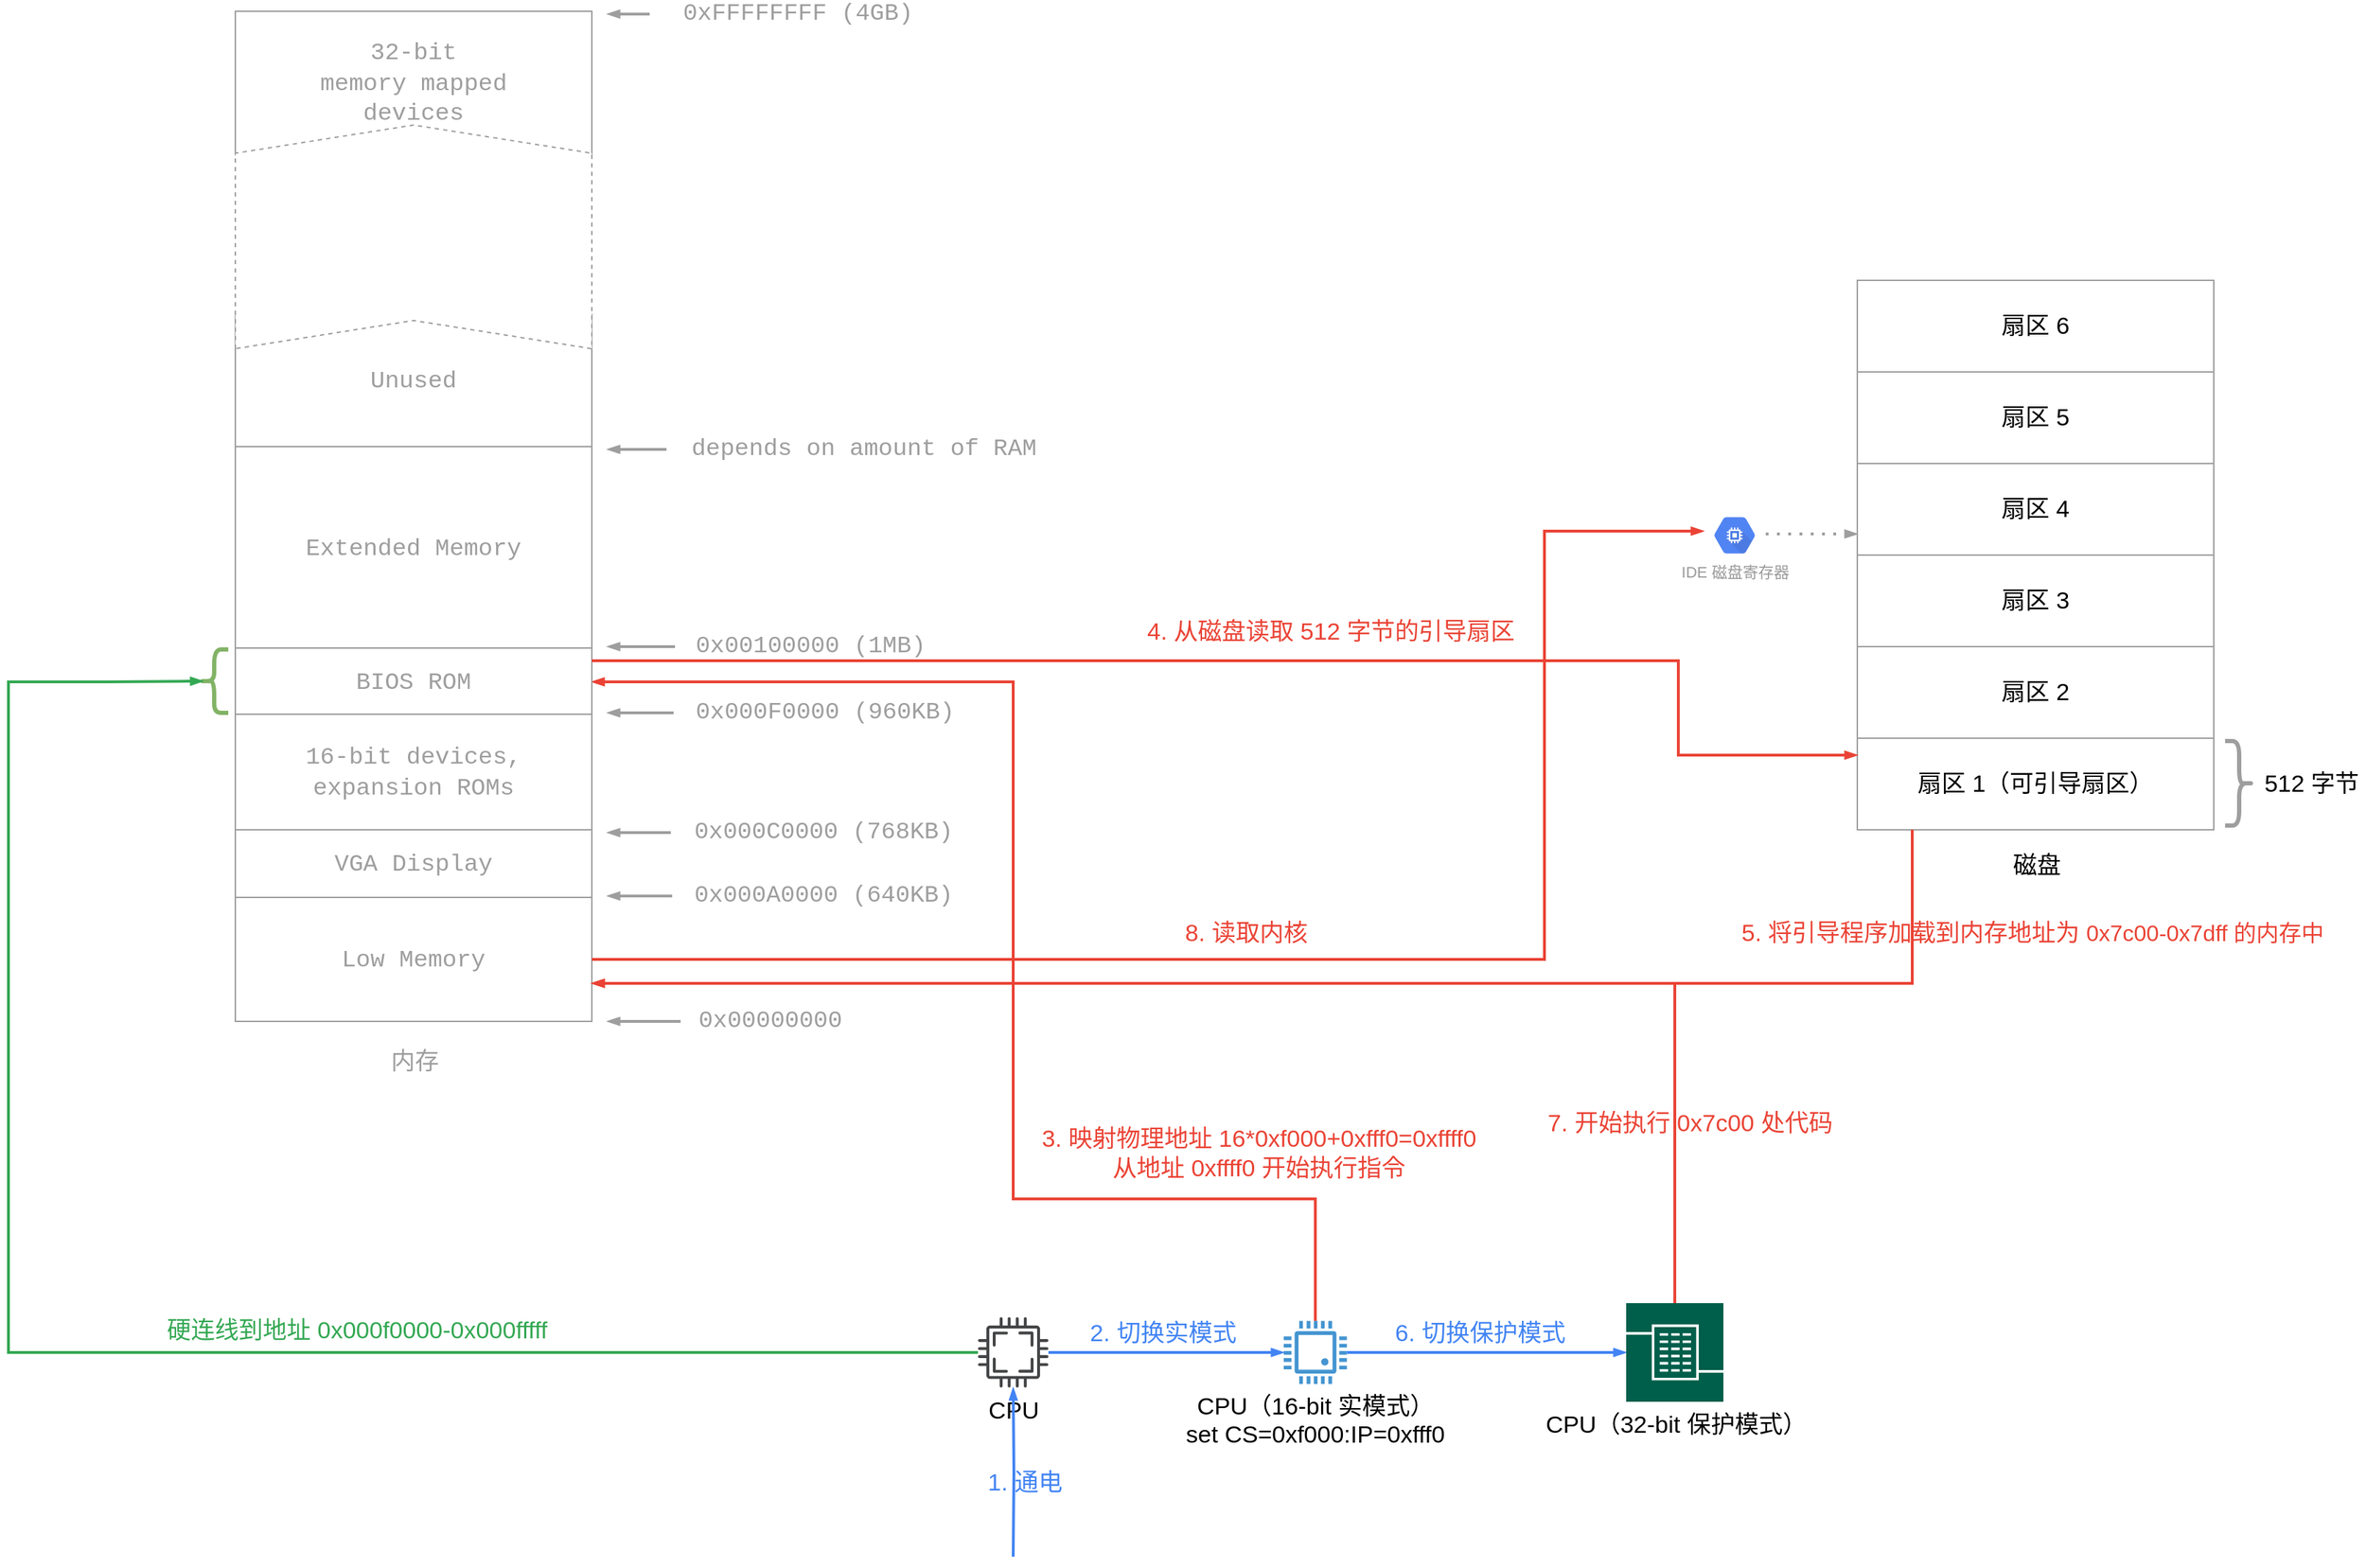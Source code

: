 <mxfile version="13.0.3" type="device"><diagram id="oOpJRDmWExqatZ8IwV0C" name="第 1 页"><mxGraphModel dx="2466" dy="1220" grid="0" gridSize="10" guides="1" tooltips="1" connect="1" arrows="1" fold="1" page="0" pageScale="1" pageWidth="827" pageHeight="1169" math="0" shadow="0"><root><mxCell id="0"/><mxCell id="1" parent="0"/><mxCell id="VMdWNYW3mGZqRsmeeWVC-7" value="扇区 1（可引导扇区）" style="rounded=0;whiteSpace=wrap;html=1;labelBackgroundColor=none;fontSize=17;fontColor=#000000;align=center;strokeColor=#9E9E9E;" vertex="1" parent="1"><mxGeometry x="1022" y="665" width="253" height="65" as="geometry"/></mxCell><mxCell id="VMdWNYW3mGZqRsmeeWVC-9" value="扇区 2" style="rounded=0;whiteSpace=wrap;html=1;labelBackgroundColor=none;fontSize=17;fontColor=#000000;align=center;strokeColor=#9E9E9E;" vertex="1" parent="1"><mxGeometry x="1022" y="600" width="253" height="65" as="geometry"/></mxCell><mxCell id="VMdWNYW3mGZqRsmeeWVC-10" value="扇区 3" style="rounded=0;whiteSpace=wrap;html=1;labelBackgroundColor=none;fontSize=17;fontColor=#000000;align=center;strokeColor=#9E9E9E;" vertex="1" parent="1"><mxGeometry x="1022" y="535" width="253" height="65" as="geometry"/></mxCell><mxCell id="VMdWNYW3mGZqRsmeeWVC-11" value="扇区 4" style="rounded=0;whiteSpace=wrap;html=1;labelBackgroundColor=none;fontSize=17;fontColor=#000000;align=center;strokeColor=#9E9E9E;" vertex="1" parent="1"><mxGeometry x="1022" y="470" width="253" height="65" as="geometry"/></mxCell><mxCell id="VMdWNYW3mGZqRsmeeWVC-12" value="扇区 5" style="rounded=0;whiteSpace=wrap;html=1;labelBackgroundColor=none;fontSize=17;fontColor=#000000;align=center;strokeColor=#9E9E9E;" vertex="1" parent="1"><mxGeometry x="1022" y="405" width="253" height="65" as="geometry"/></mxCell><mxCell id="VMdWNYW3mGZqRsmeeWVC-13" value="扇区 6" style="rounded=0;whiteSpace=wrap;html=1;labelBackgroundColor=none;fontSize=17;fontColor=#000000;align=center;strokeColor=#9E9E9E;" vertex="1" parent="1"><mxGeometry x="1022" y="340" width="253" height="65" as="geometry"/></mxCell><mxCell id="VMdWNYW3mGZqRsmeeWVC-14" value="CPU" style="pointerEvents=1;shadow=0;dashed=0;html=1;strokeColor=none;fillColor=#434445;aspect=fixed;labelPosition=center;verticalLabelPosition=bottom;verticalAlign=top;align=center;outlineConnect=0;shape=mxgraph.vvd.cpu;labelBackgroundColor=none;fontSize=17;fontColor=#000000;" vertex="1" parent="1"><mxGeometry x="398" y="1076" width="50" height="50" as="geometry"/></mxCell><mxCell id="VMdWNYW3mGZqRsmeeWVC-15" value="" style="edgeStyle=orthogonalEdgeStyle;fontSize=12;html=1;endArrow=blockThin;endFill=1;rounded=0;strokeWidth=2;endSize=4;startSize=4;strokeColor=#EA4335;dashed=0;" edge="1" parent="1" source="VMdWNYW3mGZqRsmeeWVC-51" target="VMdWNYW3mGZqRsmeeWVC-21"><mxGeometry width="100" relative="1" as="geometry"><mxPoint x="120" y="1045" as="sourcePoint"/><mxPoint x="153" y="625" as="targetPoint"/><Array as="points"><mxPoint x="637" y="992"/><mxPoint x="423" y="992"/><mxPoint x="423" y="625"/></Array></mxGeometry></mxCell><mxCell id="VMdWNYW3mGZqRsmeeWVC-42" value="3. 映射物理地址&amp;nbsp;16*0xf000+0xfff0=0xffff0&lt;br&gt;从地址 0xffff0 开始执行指令" style="edgeLabel;align=center;verticalAlign=middle;resizable=0;points=[];fontSize=17;fontColor=#EA4335;html=1;labelBackgroundColor=none;" vertex="1" connectable="0" parent="VMdWNYW3mGZqRsmeeWVC-15"><mxGeometry x="-0.486" y="3" relative="1" as="geometry"><mxPoint x="121" y="-35.0" as="offset"/></mxGeometry></mxCell><mxCell id="VMdWNYW3mGZqRsmeeWVC-17" value="&lt;span style=&quot;font-family: &amp;quot;courier new&amp;quot; , monospace ; text-align: left&quot;&gt;Low Memory&lt;/span&gt;" style="rounded=0;whiteSpace=wrap;html=1;labelBackgroundColor=none;fontSize=17;fontColor=#9E9E9E;align=center;strokeColor=#9E9E9E;" vertex="1" parent="1"><mxGeometry x="-129" y="778" width="253" height="88" as="geometry"/></mxCell><mxCell id="VMdWNYW3mGZqRsmeeWVC-19" value="&lt;span style=&quot;font-family: &amp;quot;courier new&amp;quot; , monospace ; text-align: left&quot;&gt;VGA Display&lt;/span&gt;" style="rounded=0;whiteSpace=wrap;html=1;labelBackgroundColor=none;fontSize=17;fontColor=#9E9E9E;align=center;strokeColor=#9E9E9E;" vertex="1" parent="1"><mxGeometry x="-129" y="730" width="253" height="48" as="geometry"/></mxCell><mxCell id="VMdWNYW3mGZqRsmeeWVC-20" value="&lt;span style=&quot;font-family: &amp;quot;courier new&amp;quot; , monospace ; text-align: left&quot;&gt;16-bit devices,&lt;br&gt;&lt;/span&gt;&lt;span style=&quot;font-family: &amp;quot;courier new&amp;quot; , monospace ; text-align: left&quot;&gt;expansion ROMs&lt;/span&gt;&lt;span style=&quot;font-family: &amp;quot;courier new&amp;quot; , monospace ; text-align: left&quot;&gt;&lt;br&gt;&lt;/span&gt;" style="rounded=0;whiteSpace=wrap;html=1;labelBackgroundColor=none;fontSize=17;fontColor=#9E9E9E;align=center;strokeColor=#9E9E9E;" vertex="1" parent="1"><mxGeometry x="-129" y="648" width="253" height="82" as="geometry"/></mxCell><mxCell id="VMdWNYW3mGZqRsmeeWVC-21" value="&lt;span style=&quot;font-family: &amp;quot;courier new&amp;quot; , monospace ; text-align: left&quot;&gt;BIOS ROM&lt;/span&gt;" style="rounded=0;whiteSpace=wrap;html=1;labelBackgroundColor=none;fontSize=17;fontColor=#9E9E9E;align=center;strokeColor=#9E9E9E;" vertex="1" parent="1"><mxGeometry x="-129" y="601" width="253" height="47" as="geometry"/></mxCell><mxCell id="VMdWNYW3mGZqRsmeeWVC-22" value="&lt;span style=&quot;font-family: &amp;quot;courier new&amp;quot; , monospace ; text-align: left&quot;&gt;Extended Memory&lt;/span&gt;" style="rounded=0;whiteSpace=wrap;html=1;labelBackgroundColor=none;fontSize=17;fontColor=#9E9E9E;align=center;strokeColor=#9E9E9E;" vertex="1" parent="1"><mxGeometry x="-129" y="458" width="253" height="143" as="geometry"/></mxCell><mxCell id="VMdWNYW3mGZqRsmeeWVC-23" value="&lt;span style=&quot;font-family: &amp;quot;courier new&amp;quot; , monospace ; text-align: left&quot;&gt;Unused&lt;/span&gt;" style="rounded=0;whiteSpace=wrap;html=1;labelBackgroundColor=none;fontSize=17;fontColor=#9E9E9E;align=center;strokeColor=#9E9E9E;" vertex="1" parent="1"><mxGeometry x="-129" y="364" width="253" height="94" as="geometry"/></mxCell><mxCell id="VMdWNYW3mGZqRsmeeWVC-29" value="内存" style="text;html=1;align=center;verticalAlign=middle;resizable=0;points=[];autosize=1;fontSize=17;fontColor=#9E9E9E;strokeColor=none;" vertex="1" parent="1"><mxGeometry x="-24.5" y="883" width="44" height="24" as="geometry"/></mxCell><mxCell id="VMdWNYW3mGZqRsmeeWVC-30" value="&lt;span style=&quot;font-family: &amp;quot;courier new&amp;quot; , monospace ; text-align: left&quot;&gt;32-bit&lt;br&gt;&lt;/span&gt;&lt;span style=&quot;font-family: &amp;quot;courier new&amp;quot; , monospace ; text-align: left&quot;&gt;memory mapped&lt;br&gt;&lt;/span&gt;&lt;span style=&quot;font-family: &amp;quot;courier new&amp;quot; , monospace ; text-align: left&quot;&gt;devices&lt;/span&gt;" style="rounded=0;whiteSpace=wrap;html=1;labelBackgroundColor=none;fontSize=17;fontColor=#9E9E9E;align=center;strokeColor=#9E9E9E;" vertex="1" parent="1"><mxGeometry x="-129" y="149" width="253" height="102" as="geometry"/></mxCell><mxCell id="VMdWNYW3mGZqRsmeeWVC-31" value="" style="shape=step;perimeter=stepPerimeter;whiteSpace=wrap;html=1;fixedSize=1;labelBackgroundColor=none;fontSize=17;fontColor=#9E9E9E;align=center;rotation=-90;strokeColor=#9E9E9E;dashed=1;" vertex="1" parent="1"><mxGeometry x="-81.87" y="182.63" width="158.75" height="253" as="geometry"/></mxCell><mxCell id="VMdWNYW3mGZqRsmeeWVC-33" value="&amp;nbsp; &amp;nbsp; &amp;nbsp; &amp;nbsp; &amp;nbsp; &amp;nbsp;&lt;span style=&quot;font-family: &amp;quot;courier new&amp;quot; , monospace ; font-size: 17px&quot;&gt;0x00000000&lt;/span&gt;" style="edgeStyle=orthogonalEdgeStyle;fontSize=12;html=1;endArrow=blockThin;endFill=1;rounded=0;strokeWidth=2;endSize=4;startSize=4;dashed=0;strokeColor=#9E9E9E;labelPosition=right;verticalLabelPosition=middle;align=left;verticalAlign=middle;labelBackgroundColor=none;fontColor=#9E9E9E;" edge="1" parent="1"><mxGeometry width="100" relative="1" as="geometry"><mxPoint x="187" y="866" as="sourcePoint"/><mxPoint x="135" y="866" as="targetPoint"/></mxGeometry></mxCell><mxCell id="VMdWNYW3mGZqRsmeeWVC-35" value="&amp;nbsp; &amp;nbsp; &amp;nbsp; &amp;nbsp; &amp;nbsp; &amp;nbsp;&lt;span style=&quot;font-size: 17px ; font-family: &amp;quot;courier new&amp;quot; , monospace&quot;&gt;0xFFFFFFFF&amp;nbsp;&lt;/span&gt;&lt;span style=&quot;font-size: 17px ; box-sizing: border-box ; font-family: &amp;quot;courier new&amp;quot; , monospace&quot;&gt;(&lt;/span&gt;&lt;span style=&quot;font-size: 17px ; font-family: &amp;quot;courier new&amp;quot; , monospace&quot;&gt;4GB&lt;/span&gt;&lt;span style=&quot;font-size: 17px ; box-sizing: border-box ; font-family: &amp;quot;courier new&amp;quot; , monospace&quot;&gt;)&lt;/span&gt;" style="edgeStyle=orthogonalEdgeStyle;fontSize=12;html=1;endArrow=blockThin;endFill=1;rounded=0;strokeWidth=2;endSize=4;startSize=4;dashed=0;strokeColor=#9E9E9E;labelPosition=right;verticalLabelPosition=middle;align=left;verticalAlign=middle;labelBackgroundColor=none;fontColor=#9E9E9E;" edge="1" parent="1"><mxGeometry width="100" relative="1" as="geometry"><mxPoint x="165" y="151" as="sourcePoint"/><mxPoint x="135" y="151" as="targetPoint"/></mxGeometry></mxCell><mxCell id="VMdWNYW3mGZqRsmeeWVC-36" value="&amp;nbsp; &amp;nbsp; &amp;nbsp; &amp;nbsp; &amp;nbsp; &amp;nbsp;&lt;span style=&quot;font-size: 17px ; font-family: &amp;quot;courier new&amp;quot; , monospace&quot;&gt;0x000A0000&amp;nbsp;&lt;/span&gt;&lt;span style=&quot;font-size: 17px ; box-sizing: border-box ; font-family: &amp;quot;courier new&amp;quot; , monospace&quot;&gt;(&lt;/span&gt;&lt;span style=&quot;font-size: 17px ; font-family: &amp;quot;courier new&amp;quot; , monospace&quot;&gt;640KB&lt;/span&gt;&lt;span style=&quot;font-size: 17px ; box-sizing: border-box ; font-family: &amp;quot;courier new&amp;quot; , monospace&quot;&gt;)&lt;/span&gt;" style="edgeStyle=orthogonalEdgeStyle;fontSize=12;html=1;endArrow=blockThin;endFill=1;rounded=0;strokeWidth=2;endSize=4;startSize=4;dashed=0;strokeColor=#9E9E9E;labelPosition=right;verticalLabelPosition=middle;align=left;verticalAlign=middle;labelBackgroundColor=none;fontColor=#9E9E9E;" edge="1" parent="1"><mxGeometry width="100" relative="1" as="geometry"><mxPoint x="181" y="777" as="sourcePoint"/><mxPoint x="135" y="777" as="targetPoint"/></mxGeometry></mxCell><mxCell id="VMdWNYW3mGZqRsmeeWVC-38" value="&amp;nbsp; &amp;nbsp; &amp;nbsp; &amp;nbsp; &amp;nbsp; &amp;nbsp;&lt;span style=&quot;font-family: &amp;quot;courier new&amp;quot; , monospace ; font-size: 17px&quot;&gt;depends on amount of RAM&lt;/span&gt;" style="edgeStyle=orthogonalEdgeStyle;fontSize=12;html=1;endArrow=blockThin;endFill=1;rounded=0;strokeWidth=2;endSize=4;startSize=4;dashed=0;strokeColor=#9E9E9E;labelPosition=right;verticalLabelPosition=middle;align=left;verticalAlign=middle;labelBackgroundColor=none;fontColor=#9E9E9E;" edge="1" parent="1"><mxGeometry width="100" relative="1" as="geometry"><mxPoint x="177" y="460" as="sourcePoint"/><mxPoint x="135" y="460" as="targetPoint"/></mxGeometry></mxCell><mxCell id="VMdWNYW3mGZqRsmeeWVC-39" value="&amp;nbsp; &amp;nbsp; &amp;nbsp; &amp;nbsp; &amp;nbsp; &amp;nbsp;&lt;span style=&quot;font-size: 17px ; font-family: &amp;quot;courier new&amp;quot; , monospace&quot;&gt;0x00100000&amp;nbsp;&lt;/span&gt;&lt;span style=&quot;font-size: 17px ; box-sizing: border-box ; font-family: &amp;quot;courier new&amp;quot; , monospace&quot;&gt;(&lt;/span&gt;&lt;span style=&quot;font-size: 17px ; font-family: &amp;quot;courier new&amp;quot; , monospace&quot;&gt;1MB&lt;/span&gt;&lt;span style=&quot;font-size: 17px ; box-sizing: border-box ; font-family: &amp;quot;courier new&amp;quot; , monospace&quot;&gt;)&lt;/span&gt;" style="edgeStyle=orthogonalEdgeStyle;fontSize=12;html=1;endArrow=blockThin;endFill=1;rounded=0;strokeWidth=2;endSize=4;startSize=4;dashed=0;strokeColor=#9E9E9E;labelPosition=right;verticalLabelPosition=middle;align=left;verticalAlign=middle;labelBackgroundColor=none;fontColor=#9E9E9E;" edge="1" parent="1"><mxGeometry width="100" relative="1" as="geometry"><mxPoint x="183" y="600" as="sourcePoint"/><mxPoint x="135" y="600" as="targetPoint"/></mxGeometry></mxCell><mxCell id="VMdWNYW3mGZqRsmeeWVC-40" value="&amp;nbsp; &amp;nbsp; &amp;nbsp; &amp;nbsp; &amp;nbsp; &amp;nbsp;&lt;span style=&quot;font-size: 17px ; font-family: &amp;quot;courier new&amp;quot; , monospace&quot;&gt;0x000F0000&amp;nbsp;&lt;/span&gt;&lt;span style=&quot;font-size: 17px ; box-sizing: border-box ; font-family: &amp;quot;courier new&amp;quot; , monospace&quot;&gt;(&lt;/span&gt;&lt;span style=&quot;font-size: 17px ; font-family: &amp;quot;courier new&amp;quot; , monospace&quot;&gt;960KB&lt;/span&gt;&lt;span style=&quot;font-size: 17px ; box-sizing: border-box ; font-family: &amp;quot;courier new&amp;quot; , monospace&quot;&gt;)&lt;/span&gt;" style="edgeStyle=orthogonalEdgeStyle;fontSize=12;html=1;endArrow=blockThin;endFill=1;rounded=0;strokeWidth=2;endSize=4;startSize=4;dashed=0;strokeColor=#9E9E9E;labelPosition=right;verticalLabelPosition=middle;align=left;verticalAlign=middle;labelBackgroundColor=none;fontColor=#9E9E9E;" edge="1" parent="1"><mxGeometry width="100" relative="1" as="geometry"><mxPoint x="182" y="647" as="sourcePoint"/><mxPoint x="135" y="647" as="targetPoint"/></mxGeometry></mxCell><mxCell id="VMdWNYW3mGZqRsmeeWVC-41" value="&amp;nbsp; &amp;nbsp; &amp;nbsp; &amp;nbsp; &amp;nbsp; &amp;nbsp;&lt;span style=&quot;font-size: 17px ; font-family: &amp;quot;courier new&amp;quot; , monospace&quot;&gt;0x000C0000&amp;nbsp;&lt;/span&gt;&lt;span style=&quot;font-size: 17px ; box-sizing: border-box ; font-family: &amp;quot;courier new&amp;quot; , monospace&quot;&gt;(&lt;/span&gt;&lt;span style=&quot;font-size: 17px ; font-family: &amp;quot;courier new&amp;quot; , monospace&quot;&gt;768KB&lt;/span&gt;&lt;span style=&quot;font-size: 17px ; box-sizing: border-box ; font-family: &amp;quot;courier new&amp;quot; , monospace&quot;&gt;)&lt;/span&gt;" style="edgeStyle=orthogonalEdgeStyle;fontSize=12;html=1;endArrow=blockThin;endFill=1;rounded=0;strokeWidth=2;endSize=4;startSize=4;dashed=0;strokeColor=#9E9E9E;labelPosition=right;verticalLabelPosition=middle;align=left;verticalAlign=middle;labelBackgroundColor=none;fontColor=#9E9E9E;" edge="1" parent="1"><mxGeometry width="100" relative="1" as="geometry"><mxPoint x="180" y="732" as="sourcePoint"/><mxPoint x="135" y="732" as="targetPoint"/></mxGeometry></mxCell><mxCell id="VMdWNYW3mGZqRsmeeWVC-43" value="" style="shape=curlyBracket;whiteSpace=wrap;html=1;rounded=1;labelBackgroundColor=none;fontSize=17;align=center;fillColor=#d5e8d4;strokeColor=#82b366;strokeWidth=3;" vertex="1" parent="1"><mxGeometry x="-154" y="602" width="20" height="45" as="geometry"/></mxCell><mxCell id="VMdWNYW3mGZqRsmeeWVC-44" value="" style="edgeStyle=orthogonalEdgeStyle;fontSize=12;html=1;endArrow=blockThin;endFill=1;rounded=0;strokeWidth=2;endSize=4;startSize=4;strokeColor=#34A853;dashed=0;labelBackgroundColor=none;entryX=0.1;entryY=0.5;entryDx=0;entryDy=0;entryPerimeter=0;" edge="1" parent="1" source="VMdWNYW3mGZqRsmeeWVC-14" target="VMdWNYW3mGZqRsmeeWVC-43"><mxGeometry width="100" relative="1" as="geometry"><mxPoint x="193" y="1101" as="sourcePoint"/><mxPoint x="-206" y="625" as="targetPoint"/><Array as="points"><mxPoint x="-290" y="1101"/><mxPoint x="-290" y="625"/><mxPoint x="-221" y="625"/></Array></mxGeometry></mxCell><mxCell id="VMdWNYW3mGZqRsmeeWVC-45" value="硬连线到地址&amp;nbsp;0x000f0000-0x000fffff" style="edgeLabel;align=center;verticalAlign=middle;resizable=0;points=[];fontSize=17;fontColor=#34A853;html=1;labelBackgroundColor=none;" vertex="1" connectable="0" parent="VMdWNYW3mGZqRsmeeWVC-44"><mxGeometry x="-0.182" relative="1" as="geometry"><mxPoint x="91" y="-15" as="offset"/></mxGeometry></mxCell><mxCell id="VMdWNYW3mGZqRsmeeWVC-46" value="" style="edgeStyle=orthogonalEdgeStyle;fontSize=12;html=1;endArrow=blockThin;endFill=1;rounded=0;strokeWidth=2;endSize=4;startSize=4;dashed=0;strokeColor=#4284F3;labelBackgroundColor=none;fontColor=#4284F3;" edge="1" parent="1" target="VMdWNYW3mGZqRsmeeWVC-14"><mxGeometry width="100" relative="1" as="geometry"><mxPoint x="423" y="1246" as="sourcePoint"/><mxPoint x="361" y="1385" as="targetPoint"/></mxGeometry></mxCell><mxCell id="VMdWNYW3mGZqRsmeeWVC-47" value="1. 通电" style="edgeLabel;html=1;align=center;verticalAlign=middle;resizable=0;points=[];fontSize=17;fontColor=#4284F3;labelBackgroundColor=none;" vertex="1" connectable="0" parent="VMdWNYW3mGZqRsmeeWVC-46"><mxGeometry x="-0.133" relative="1" as="geometry"><mxPoint x="7" as="offset"/></mxGeometry></mxCell><mxCell id="VMdWNYW3mGZqRsmeeWVC-51" value="CPU（16-bit 实模式）&lt;br&gt;set CS=0xf000:IP=0xfff0" style="pointerEvents=1;shadow=0;dashed=0;strokeColor=none;fillColor=#4495D1;labelPosition=center;verticalLabelPosition=bottom;verticalAlign=top;align=center;outlineConnect=0;shape=mxgraph.veeam.cpu;labelBackgroundColor=none;fontSize=17;fontColor=#000000;html=1;" vertex="1" parent="1"><mxGeometry x="615" y="1078.6" width="44.8" height="44.8" as="geometry"/></mxCell><mxCell id="VMdWNYW3mGZqRsmeeWVC-52" value="" style="edgeStyle=orthogonalEdgeStyle;fontSize=12;html=1;endArrow=blockThin;endFill=1;rounded=0;strokeWidth=2;endSize=4;startSize=4;dashed=0;strokeColor=#4284F3;labelBackgroundColor=none;fontColor=#4284F3;" edge="1" parent="1" source="VMdWNYW3mGZqRsmeeWVC-14" target="VMdWNYW3mGZqRsmeeWVC-51"><mxGeometry width="100" relative="1" as="geometry"><mxPoint x="433" y="1256" as="sourcePoint"/><mxPoint x="433" y="1136" as="targetPoint"/></mxGeometry></mxCell><mxCell id="VMdWNYW3mGZqRsmeeWVC-53" value="2. 切换实模式" style="edgeLabel;html=1;align=center;verticalAlign=middle;resizable=0;points=[];fontSize=17;fontColor=#4284F3;labelBackgroundColor=none;" vertex="1" connectable="0" parent="VMdWNYW3mGZqRsmeeWVC-52"><mxGeometry x="-0.133" relative="1" as="geometry"><mxPoint x="8" y="-13" as="offset"/></mxGeometry></mxCell><mxCell id="VMdWNYW3mGZqRsmeeWVC-54" value="" style="edgeStyle=orthogonalEdgeStyle;fontSize=12;html=1;endArrow=blockThin;endFill=1;rounded=0;strokeWidth=2;endSize=4;startSize=4;strokeColor=#EA4335;dashed=0;labelBackgroundColor=none;startArrow=none;startFill=0;" edge="1" parent="1" source="VMdWNYW3mGZqRsmeeWVC-21" target="VMdWNYW3mGZqRsmeeWVC-7"><mxGeometry width="100" relative="1" as="geometry"><mxPoint x="589" y="626" as="sourcePoint"/><mxPoint x="689" y="626" as="targetPoint"/><Array as="points"><mxPoint x="895" y="610"/><mxPoint x="895" y="677"/></Array></mxGeometry></mxCell><mxCell id="VMdWNYW3mGZqRsmeeWVC-55" value="4. 从磁盘读取 512 字节的引导扇区" style="edgeLabel;html=1;align=center;verticalAlign=middle;resizable=0;points=[];fontSize=17;fontColor=#EA4335;labelBackgroundColor=none;" vertex="1" connectable="0" parent="VMdWNYW3mGZqRsmeeWVC-54"><mxGeometry x="-0.125" y="2" relative="1" as="geometry"><mxPoint x="102" y="-18" as="offset"/></mxGeometry></mxCell><mxCell id="VMdWNYW3mGZqRsmeeWVC-56" value="" style="edgeStyle=orthogonalEdgeStyle;fontSize=12;html=1;endArrow=blockThin;endFill=1;rounded=0;strokeWidth=2;endSize=4;startSize=4;strokeColor=#EA4335;dashed=0;labelBackgroundColor=none;" edge="1" parent="1" source="VMdWNYW3mGZqRsmeeWVC-7" target="VMdWNYW3mGZqRsmeeWVC-17"><mxGeometry width="100" relative="1" as="geometry"><mxPoint x="888" y="839" as="sourcePoint"/><mxPoint x="988" y="839" as="targetPoint"/><Array as="points"><mxPoint x="1061" y="839"/></Array></mxGeometry></mxCell><mxCell id="VMdWNYW3mGZqRsmeeWVC-57" value="5. 将引导程序加载到内存地址为&amp;nbsp;&lt;span style=&quot;font-family: &amp;quot;source sans pro&amp;quot; , &amp;quot;helvetica&amp;quot; , sans-serif ; font-size: 16px ; text-align: justify&quot;&gt;0x7c00-0x7dff&amp;nbsp;的内存中&lt;/span&gt;" style="edgeLabel;html=1;align=center;verticalAlign=middle;resizable=0;points=[];fontSize=17;fontColor=#EA4335;labelBackgroundColor=none;" vertex="1" connectable="0" parent="VMdWNYW3mGZqRsmeeWVC-56"><mxGeometry x="-0.239" y="-2" relative="1" as="geometry"><mxPoint x="373.5" y="-33" as="offset"/></mxGeometry></mxCell><mxCell id="VMdWNYW3mGZqRsmeeWVC-58" value="" style="edgeStyle=orthogonalEdgeStyle;fontSize=12;html=1;endArrow=blockThin;endFill=1;rounded=0;strokeWidth=2;endSize=4;startSize=4;dashed=0;strokeColor=#4284F3;labelBackgroundColor=none;fontColor=#4284F3;" edge="1" parent="1" source="VMdWNYW3mGZqRsmeeWVC-51" target="VMdWNYW3mGZqRsmeeWVC-60"><mxGeometry width="100" relative="1" as="geometry"><mxPoint x="458" y="1111" as="sourcePoint"/><mxPoint x="747" y="1101" as="targetPoint"/></mxGeometry></mxCell><mxCell id="VMdWNYW3mGZqRsmeeWVC-59" value="6. 切换保护模式" style="edgeLabel;html=1;align=center;verticalAlign=middle;resizable=0;points=[];fontSize=17;fontColor=#4284F3;labelBackgroundColor=none;" vertex="1" connectable="0" parent="VMdWNYW3mGZqRsmeeWVC-58"><mxGeometry x="-0.133" relative="1" as="geometry"><mxPoint x="8" y="-13" as="offset"/></mxGeometry></mxCell><mxCell id="VMdWNYW3mGZqRsmeeWVC-60" value="CPU（32-bit 保护模式）" style="pointerEvents=1;shadow=0;dashed=0;html=1;strokeColor=none;fillColor=#005F4B;labelPosition=center;verticalLabelPosition=bottom;verticalAlign=top;align=center;outlineConnect=0;shape=mxgraph.veeam2.cpu_socket;labelBackgroundColor=none;fontSize=17;fontColor=#000000;" vertex="1" parent="1"><mxGeometry x="858" y="1066" width="69" height="70" as="geometry"/></mxCell><mxCell id="VMdWNYW3mGZqRsmeeWVC-65" value="磁盘" style="text;html=1;align=center;verticalAlign=middle;resizable=0;points=[];autosize=1;fontSize=17;fontColor=#000000;" vertex="1" parent="1"><mxGeometry x="1126.5" y="744" width="44" height="24" as="geometry"/></mxCell><mxCell id="VMdWNYW3mGZqRsmeeWVC-66" value="" style="shape=curlyBracket;rounded=1;labelBackgroundColor=none;strokeColor=#9E9E9E;strokeWidth=3;fontSize=17;fontColor=#000000;align=right;rotation=-180;horizontal=0;labelPosition=left;verticalLabelPosition=middle;verticalAlign=middle;html=1;" vertex="1" parent="1"><mxGeometry x="1283" y="667" width="20" height="60" as="geometry"/></mxCell><mxCell id="VMdWNYW3mGZqRsmeeWVC-67" value="512 字节" style="text;html=1;align=center;verticalAlign=middle;resizable=0;points=[];autosize=1;fontSize=17;fontColor=#000000;" vertex="1" parent="1"><mxGeometry x="1305" y="685.5" width="77" height="24" as="geometry"/></mxCell><mxCell id="VMdWNYW3mGZqRsmeeWVC-68" value="" style="edgeStyle=orthogonalEdgeStyle;fontSize=12;html=1;endArrow=blockThin;endFill=1;rounded=0;strokeWidth=2;endSize=4;startSize=4;strokeColor=#EA4335;dashed=0;labelBackgroundColor=none;" edge="1" parent="1" source="VMdWNYW3mGZqRsmeeWVC-60" target="VMdWNYW3mGZqRsmeeWVC-17"><mxGeometry width="100" relative="1" as="geometry"><mxPoint x="1009" y="1034" as="sourcePoint"/><mxPoint x="154" y="957" as="targetPoint"/><Array as="points"><mxPoint x="893" y="839"/></Array></mxGeometry></mxCell><mxCell id="VMdWNYW3mGZqRsmeeWVC-69" value="7. 开始执行 0x7c00 处代码" style="edgeLabel;align=center;verticalAlign=middle;resizable=0;points=[];fontSize=17;fontColor=#EA4335;labelBackgroundColor=none;html=1;" vertex="1" connectable="0" parent="VMdWNYW3mGZqRsmeeWVC-68"><mxGeometry x="-0.771" y="3" relative="1" as="geometry"><mxPoint x="13.5" y="-13" as="offset"/></mxGeometry></mxCell><mxCell id="VMdWNYW3mGZqRsmeeWVC-70" value="IDE 磁盘寄存器" style="html=1;fillColor=#5184F3;strokeColor=none;verticalAlign=top;labelPosition=center;verticalLabelPosition=bottom;align=center;spacingTop=-6;fontSize=11;fontStyle=0;fontColor=#999999;shape=mxgraph.gcp2.hexIcon;prIcon=compute_engine;labelBackgroundColor=none;" vertex="1" parent="1"><mxGeometry x="913" y="502" width="44" height="38" as="geometry"/></mxCell><mxCell id="VMdWNYW3mGZqRsmeeWVC-71" value="" style="edgeStyle=orthogonalEdgeStyle;fontSize=12;html=1;endArrow=blockThin;endFill=1;rounded=0;strokeWidth=2;endSize=4;startSize=4;strokeColor=#EA4335;dashed=0;labelBackgroundColor=none;" edge="1" parent="1" source="VMdWNYW3mGZqRsmeeWVC-17" target="VMdWNYW3mGZqRsmeeWVC-70"><mxGeometry width="100" relative="1" as="geometry"><mxPoint x="902.5" y="1076" as="sourcePoint"/><mxPoint x="810" y="518" as="targetPoint"/><Array as="points"><mxPoint x="800" y="822"/><mxPoint x="800" y="518"/></Array></mxGeometry></mxCell><mxCell id="VMdWNYW3mGZqRsmeeWVC-72" value="8. 读取内核" style="edgeLabel;align=center;verticalAlign=middle;resizable=0;points=[];fontSize=17;fontColor=#EA4335;labelBackgroundColor=none;html=1;" vertex="1" connectable="0" parent="VMdWNYW3mGZqRsmeeWVC-71"><mxGeometry x="-0.771" y="3" relative="1" as="geometry"><mxPoint x="339" y="-15" as="offset"/></mxGeometry></mxCell><mxCell id="VMdWNYW3mGZqRsmeeWVC-73" value="" style="edgeStyle=orthogonalEdgeStyle;fontSize=12;html=1;endArrow=blockThin;endFill=1;rounded=0;strokeWidth=2;endSize=4;startSize=4;dashed=1;dashPattern=1 3;strokeColor=#9E9E9E;labelBackgroundColor=none;" edge="1" parent="1" source="VMdWNYW3mGZqRsmeeWVC-70" target="VMdWNYW3mGZqRsmeeWVC-11"><mxGeometry width="100" relative="1" as="geometry"><mxPoint x="857" y="386" as="sourcePoint"/><mxPoint x="957" y="386" as="targetPoint"/><Array as="points"><mxPoint x="1008" y="520"/><mxPoint x="1008" y="520"/></Array></mxGeometry></mxCell></root></mxGraphModel></diagram></mxfile>